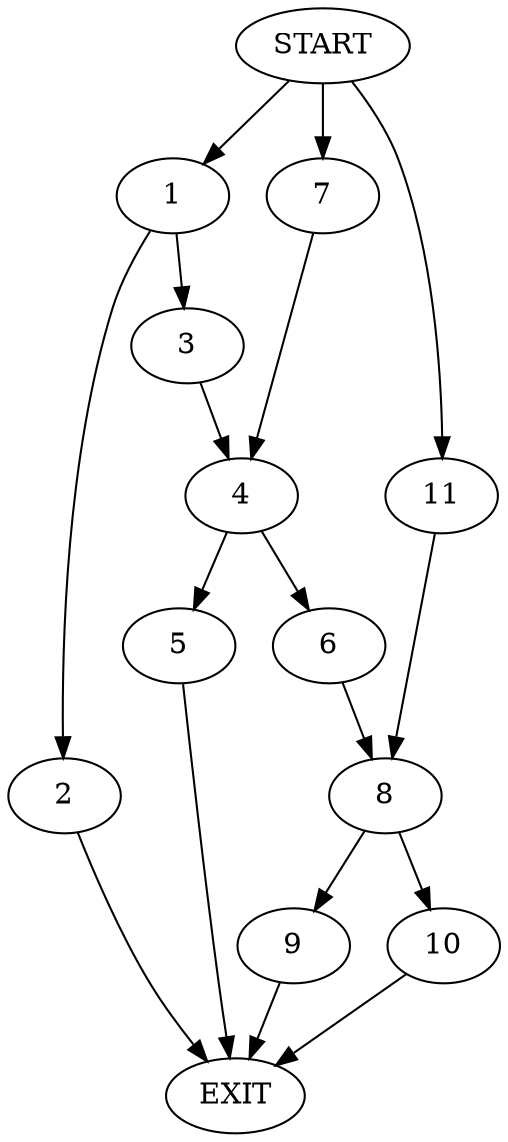 digraph {
0 [label="START"]
12 [label="EXIT"]
0 -> 1
1 -> 2
1 -> 3
3 -> 4
2 -> 12
4 -> 5
4 -> 6
0 -> 7
7 -> 4
5 -> 12
6 -> 8
8 -> 9
8 -> 10
0 -> 11
11 -> 8
10 -> 12
9 -> 12
}
